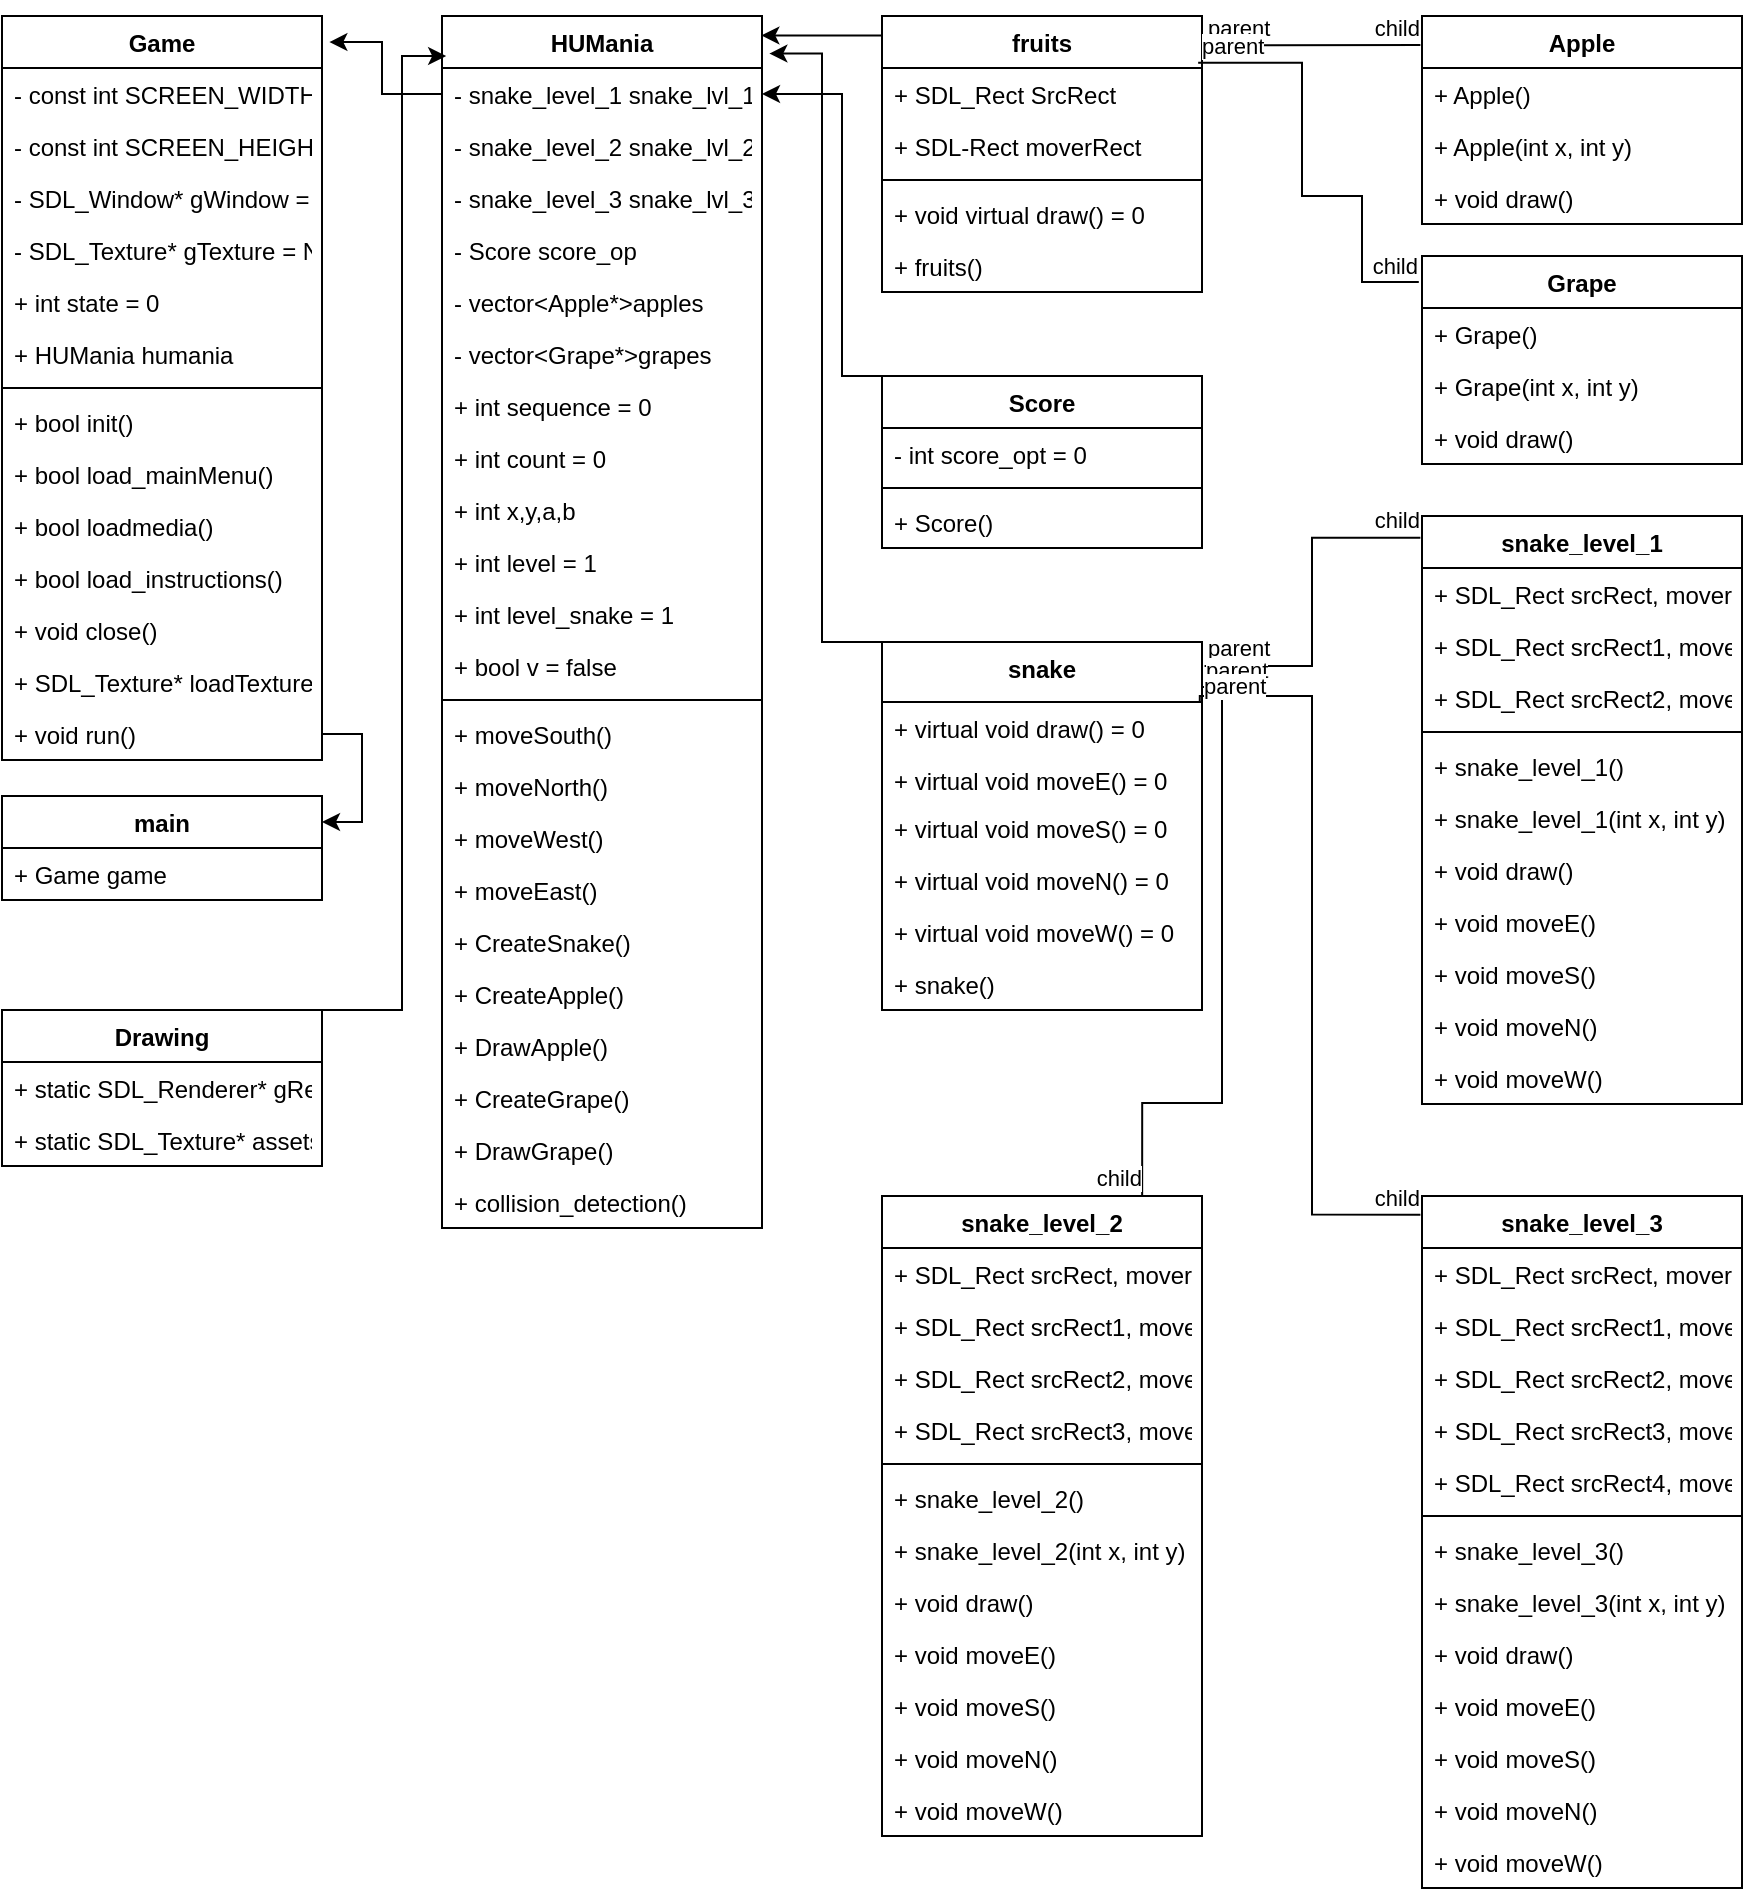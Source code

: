 <mxfile version="20.6.0" type="device"><diagram id="fupMz0wrF1ExXoC6v1nW" name="Page-1"><mxGraphModel dx="1038" dy="585" grid="1" gridSize="10" guides="1" tooltips="1" connect="1" arrows="1" fold="1" page="1" pageScale="1" pageWidth="1100" pageHeight="850" math="0" shadow="0"><root><mxCell id="0"/><mxCell id="1" parent="0"/><mxCell id="Vdu-iSHPeHokbegNvcUc-1" value="HUMania" style="swimlane;fontStyle=1;align=center;verticalAlign=top;childLayout=stackLayout;horizontal=1;startSize=26;horizontalStack=0;resizeParent=1;resizeParentMax=0;resizeLast=0;collapsible=1;marginBottom=0;" parent="1" vertex="1"><mxGeometry x="240" y="20" width="160" height="606" as="geometry"/></mxCell><mxCell id="Vdu-iSHPeHokbegNvcUc-2" value="- snake_level_1 snake_lvl_1;" style="text;strokeColor=none;fillColor=none;align=left;verticalAlign=top;spacingLeft=4;spacingRight=4;overflow=hidden;rotatable=0;points=[[0,0.5],[1,0.5]];portConstraint=eastwest;" parent="Vdu-iSHPeHokbegNvcUc-1" vertex="1"><mxGeometry y="26" width="160" height="26" as="geometry"/></mxCell><mxCell id="Vdu-iSHPeHokbegNvcUc-54" value="- snake_level_2 snake_lvl_2;" style="text;strokeColor=none;fillColor=none;align=left;verticalAlign=top;spacingLeft=4;spacingRight=4;overflow=hidden;rotatable=0;points=[[0,0.5],[1,0.5]];portConstraint=eastwest;" parent="Vdu-iSHPeHokbegNvcUc-1" vertex="1"><mxGeometry y="52" width="160" height="26" as="geometry"/></mxCell><mxCell id="Vdu-iSHPeHokbegNvcUc-55" value="- snake_level_3 snake_lvl_3;" style="text;strokeColor=none;fillColor=none;align=left;verticalAlign=top;spacingLeft=4;spacingRight=4;overflow=hidden;rotatable=0;points=[[0,0.5],[1,0.5]];portConstraint=eastwest;" parent="Vdu-iSHPeHokbegNvcUc-1" vertex="1"><mxGeometry y="78" width="160" height="26" as="geometry"/></mxCell><mxCell id="_r2WGMohNZPGTDyLh17k-5" value="- Score score_op" style="text;strokeColor=none;fillColor=none;align=left;verticalAlign=top;spacingLeft=4;spacingRight=4;overflow=hidden;rotatable=0;points=[[0,0.5],[1,0.5]];portConstraint=eastwest;" vertex="1" parent="Vdu-iSHPeHokbegNvcUc-1"><mxGeometry y="104" width="160" height="26" as="geometry"/></mxCell><mxCell id="Vdu-iSHPeHokbegNvcUc-56" value="- vector&lt;Apple*&gt;apples" style="text;strokeColor=none;fillColor=none;align=left;verticalAlign=top;spacingLeft=4;spacingRight=4;overflow=hidden;rotatable=0;points=[[0,0.5],[1,0.5]];portConstraint=eastwest;" parent="Vdu-iSHPeHokbegNvcUc-1" vertex="1"><mxGeometry y="130" width="160" height="26" as="geometry"/></mxCell><mxCell id="Vdu-iSHPeHokbegNvcUc-57" value="- vector&lt;Grape*&gt;grapes" style="text;strokeColor=none;fillColor=none;align=left;verticalAlign=top;spacingLeft=4;spacingRight=4;overflow=hidden;rotatable=0;points=[[0,0.5],[1,0.5]];portConstraint=eastwest;" parent="Vdu-iSHPeHokbegNvcUc-1" vertex="1"><mxGeometry y="156" width="160" height="26" as="geometry"/></mxCell><mxCell id="Vdu-iSHPeHokbegNvcUc-58" value="+ int sequence = 0" style="text;strokeColor=none;fillColor=none;align=left;verticalAlign=top;spacingLeft=4;spacingRight=4;overflow=hidden;rotatable=0;points=[[0,0.5],[1,0.5]];portConstraint=eastwest;" parent="Vdu-iSHPeHokbegNvcUc-1" vertex="1"><mxGeometry y="182" width="160" height="26" as="geometry"/></mxCell><mxCell id="Vdu-iSHPeHokbegNvcUc-59" value="+ int count = 0" style="text;strokeColor=none;fillColor=none;align=left;verticalAlign=top;spacingLeft=4;spacingRight=4;overflow=hidden;rotatable=0;points=[[0,0.5],[1,0.5]];portConstraint=eastwest;" parent="Vdu-iSHPeHokbegNvcUc-1" vertex="1"><mxGeometry y="208" width="160" height="26" as="geometry"/></mxCell><mxCell id="Vdu-iSHPeHokbegNvcUc-60" value="+ int x,y,a,b" style="text;strokeColor=none;fillColor=none;align=left;verticalAlign=top;spacingLeft=4;spacingRight=4;overflow=hidden;rotatable=0;points=[[0,0.5],[1,0.5]];portConstraint=eastwest;" parent="Vdu-iSHPeHokbegNvcUc-1" vertex="1"><mxGeometry y="234" width="160" height="26" as="geometry"/></mxCell><mxCell id="Vdu-iSHPeHokbegNvcUc-61" value="+ int level = 1" style="text;strokeColor=none;fillColor=none;align=left;verticalAlign=top;spacingLeft=4;spacingRight=4;overflow=hidden;rotatable=0;points=[[0,0.5],[1,0.5]];portConstraint=eastwest;" parent="Vdu-iSHPeHokbegNvcUc-1" vertex="1"><mxGeometry y="260" width="160" height="26" as="geometry"/></mxCell><mxCell id="Vdu-iSHPeHokbegNvcUc-62" value="+ int level_snake = 1" style="text;strokeColor=none;fillColor=none;align=left;verticalAlign=top;spacingLeft=4;spacingRight=4;overflow=hidden;rotatable=0;points=[[0,0.5],[1,0.5]];portConstraint=eastwest;" parent="Vdu-iSHPeHokbegNvcUc-1" vertex="1"><mxGeometry y="286" width="160" height="26" as="geometry"/></mxCell><mxCell id="Vdu-iSHPeHokbegNvcUc-63" value="+ bool v = false" style="text;strokeColor=none;fillColor=none;align=left;verticalAlign=top;spacingLeft=4;spacingRight=4;overflow=hidden;rotatable=0;points=[[0,0.5],[1,0.5]];portConstraint=eastwest;" parent="Vdu-iSHPeHokbegNvcUc-1" vertex="1"><mxGeometry y="312" width="160" height="26" as="geometry"/></mxCell><mxCell id="Vdu-iSHPeHokbegNvcUc-3" value="" style="line;strokeWidth=1;fillColor=none;align=left;verticalAlign=middle;spacingTop=-1;spacingLeft=3;spacingRight=3;rotatable=0;labelPosition=right;points=[];portConstraint=eastwest;strokeColor=inherit;" parent="Vdu-iSHPeHokbegNvcUc-1" vertex="1"><mxGeometry y="338" width="160" height="8" as="geometry"/></mxCell><mxCell id="Vdu-iSHPeHokbegNvcUc-4" value="+ moveSouth()" style="text;strokeColor=none;fillColor=none;align=left;verticalAlign=top;spacingLeft=4;spacingRight=4;overflow=hidden;rotatable=0;points=[[0,0.5],[1,0.5]];portConstraint=eastwest;" parent="Vdu-iSHPeHokbegNvcUc-1" vertex="1"><mxGeometry y="346" width="160" height="26" as="geometry"/></mxCell><mxCell id="Vdu-iSHPeHokbegNvcUc-64" value="+ moveNorth()" style="text;strokeColor=none;fillColor=none;align=left;verticalAlign=top;spacingLeft=4;spacingRight=4;overflow=hidden;rotatable=0;points=[[0,0.5],[1,0.5]];portConstraint=eastwest;" parent="Vdu-iSHPeHokbegNvcUc-1" vertex="1"><mxGeometry y="372" width="160" height="26" as="geometry"/></mxCell><mxCell id="Vdu-iSHPeHokbegNvcUc-65" value="+ moveWest()" style="text;strokeColor=none;fillColor=none;align=left;verticalAlign=top;spacingLeft=4;spacingRight=4;overflow=hidden;rotatable=0;points=[[0,0.5],[1,0.5]];portConstraint=eastwest;" parent="Vdu-iSHPeHokbegNvcUc-1" vertex="1"><mxGeometry y="398" width="160" height="26" as="geometry"/></mxCell><mxCell id="Vdu-iSHPeHokbegNvcUc-66" value="+ moveEast()" style="text;strokeColor=none;fillColor=none;align=left;verticalAlign=top;spacingLeft=4;spacingRight=4;overflow=hidden;rotatable=0;points=[[0,0.5],[1,0.5]];portConstraint=eastwest;" parent="Vdu-iSHPeHokbegNvcUc-1" vertex="1"><mxGeometry y="424" width="160" height="26" as="geometry"/></mxCell><mxCell id="Vdu-iSHPeHokbegNvcUc-67" value="+ CreateSnake()" style="text;strokeColor=none;fillColor=none;align=left;verticalAlign=top;spacingLeft=4;spacingRight=4;overflow=hidden;rotatable=0;points=[[0,0.5],[1,0.5]];portConstraint=eastwest;" parent="Vdu-iSHPeHokbegNvcUc-1" vertex="1"><mxGeometry y="450" width="160" height="26" as="geometry"/></mxCell><mxCell id="Vdu-iSHPeHokbegNvcUc-68" value="+ CreateApple()" style="text;strokeColor=none;fillColor=none;align=left;verticalAlign=top;spacingLeft=4;spacingRight=4;overflow=hidden;rotatable=0;points=[[0,0.5],[1,0.5]];portConstraint=eastwest;" parent="Vdu-iSHPeHokbegNvcUc-1" vertex="1"><mxGeometry y="476" width="160" height="26" as="geometry"/></mxCell><mxCell id="Vdu-iSHPeHokbegNvcUc-69" value="+ DrawApple()" style="text;strokeColor=none;fillColor=none;align=left;verticalAlign=top;spacingLeft=4;spacingRight=4;overflow=hidden;rotatable=0;points=[[0,0.5],[1,0.5]];portConstraint=eastwest;" parent="Vdu-iSHPeHokbegNvcUc-1" vertex="1"><mxGeometry y="502" width="160" height="26" as="geometry"/></mxCell><mxCell id="Vdu-iSHPeHokbegNvcUc-70" value="+ CreateGrape()" style="text;strokeColor=none;fillColor=none;align=left;verticalAlign=top;spacingLeft=4;spacingRight=4;overflow=hidden;rotatable=0;points=[[0,0.5],[1,0.5]];portConstraint=eastwest;" parent="Vdu-iSHPeHokbegNvcUc-1" vertex="1"><mxGeometry y="528" width="160" height="26" as="geometry"/></mxCell><mxCell id="Vdu-iSHPeHokbegNvcUc-71" value="+ DrawGrape()" style="text;strokeColor=none;fillColor=none;align=left;verticalAlign=top;spacingLeft=4;spacingRight=4;overflow=hidden;rotatable=0;points=[[0,0.5],[1,0.5]];portConstraint=eastwest;" parent="Vdu-iSHPeHokbegNvcUc-1" vertex="1"><mxGeometry y="554" width="160" height="26" as="geometry"/></mxCell><mxCell id="Vdu-iSHPeHokbegNvcUc-72" value="+ collision_detection()" style="text;strokeColor=none;fillColor=none;align=left;verticalAlign=top;spacingLeft=4;spacingRight=4;overflow=hidden;rotatable=0;points=[[0,0.5],[1,0.5]];portConstraint=eastwest;" parent="Vdu-iSHPeHokbegNvcUc-1" vertex="1"><mxGeometry y="580" width="160" height="26" as="geometry"/></mxCell><mxCell id="Vdu-iSHPeHokbegNvcUc-5" value="main" style="swimlane;fontStyle=1;align=center;verticalAlign=top;childLayout=stackLayout;horizontal=1;startSize=26;horizontalStack=0;resizeParent=1;resizeParentMax=0;resizeLast=0;collapsible=1;marginBottom=0;" parent="1" vertex="1"><mxGeometry x="20" y="410" width="160" height="52" as="geometry"/></mxCell><mxCell id="Vdu-iSHPeHokbegNvcUc-6" value="+ Game game" style="text;strokeColor=none;fillColor=none;align=left;verticalAlign=top;spacingLeft=4;spacingRight=4;overflow=hidden;rotatable=0;points=[[0,0.5],[1,0.5]];portConstraint=eastwest;" parent="Vdu-iSHPeHokbegNvcUc-5" vertex="1"><mxGeometry y="26" width="160" height="26" as="geometry"/></mxCell><mxCell id="Vdu-iSHPeHokbegNvcUc-9" value="Game" style="swimlane;fontStyle=1;align=center;verticalAlign=top;childLayout=stackLayout;horizontal=1;startSize=26;horizontalStack=0;resizeParent=1;resizeParentMax=0;resizeLast=0;collapsible=1;marginBottom=0;" parent="1" vertex="1"><mxGeometry x="20" y="20" width="160" height="372" as="geometry"/></mxCell><mxCell id="Vdu-iSHPeHokbegNvcUc-10" value="- const int SCREEN_WIDTH = 1000" style="text;strokeColor=none;fillColor=none;align=left;verticalAlign=top;spacingLeft=4;spacingRight=4;overflow=hidden;rotatable=0;points=[[0,0.5],[1,0.5]];portConstraint=eastwest;" parent="Vdu-iSHPeHokbegNvcUc-9" vertex="1"><mxGeometry y="26" width="160" height="26" as="geometry"/></mxCell><mxCell id="Vdu-iSHPeHokbegNvcUc-42" value="- const int SCREEN_HEIGHT = 600" style="text;strokeColor=none;fillColor=none;align=left;verticalAlign=top;spacingLeft=4;spacingRight=4;overflow=hidden;rotatable=0;points=[[0,0.5],[1,0.5]];portConstraint=eastwest;" parent="Vdu-iSHPeHokbegNvcUc-9" vertex="1"><mxGeometry y="52" width="160" height="26" as="geometry"/></mxCell><mxCell id="Vdu-iSHPeHokbegNvcUc-44" value="- SDL_Window* gWindow = NULL;" style="text;strokeColor=none;fillColor=none;align=left;verticalAlign=top;spacingLeft=4;spacingRight=4;overflow=hidden;rotatable=0;points=[[0,0.5],[1,0.5]];portConstraint=eastwest;" parent="Vdu-iSHPeHokbegNvcUc-9" vertex="1"><mxGeometry y="78" width="160" height="26" as="geometry"/></mxCell><mxCell id="Vdu-iSHPeHokbegNvcUc-45" value="- SDL_Texture* gTexture = NULL;" style="text;strokeColor=none;fillColor=none;align=left;verticalAlign=top;spacingLeft=4;spacingRight=4;overflow=hidden;rotatable=0;points=[[0,0.5],[1,0.5]];portConstraint=eastwest;" parent="Vdu-iSHPeHokbegNvcUc-9" vertex="1"><mxGeometry y="104" width="160" height="26" as="geometry"/></mxCell><mxCell id="Vdu-iSHPeHokbegNvcUc-46" value="+ int state = 0" style="text;strokeColor=none;fillColor=none;align=left;verticalAlign=top;spacingLeft=4;spacingRight=4;overflow=hidden;rotatable=0;points=[[0,0.5],[1,0.5]];portConstraint=eastwest;" parent="Vdu-iSHPeHokbegNvcUc-9" vertex="1"><mxGeometry y="130" width="160" height="26" as="geometry"/></mxCell><mxCell id="Vdu-iSHPeHokbegNvcUc-73" value="+ HUMania humania" style="text;strokeColor=none;fillColor=none;align=left;verticalAlign=top;spacingLeft=4;spacingRight=4;overflow=hidden;rotatable=0;points=[[0,0.5],[1,0.5]];portConstraint=eastwest;" parent="Vdu-iSHPeHokbegNvcUc-9" vertex="1"><mxGeometry y="156" width="160" height="26" as="geometry"/></mxCell><mxCell id="Vdu-iSHPeHokbegNvcUc-11" value="" style="line;strokeWidth=1;fillColor=none;align=left;verticalAlign=middle;spacingTop=-1;spacingLeft=3;spacingRight=3;rotatable=0;labelPosition=right;points=[];portConstraint=eastwest;strokeColor=inherit;" parent="Vdu-iSHPeHokbegNvcUc-9" vertex="1"><mxGeometry y="182" width="160" height="8" as="geometry"/></mxCell><mxCell id="Vdu-iSHPeHokbegNvcUc-12" value="+ bool init()" style="text;strokeColor=none;fillColor=none;align=left;verticalAlign=top;spacingLeft=4;spacingRight=4;overflow=hidden;rotatable=0;points=[[0,0.5],[1,0.5]];portConstraint=eastwest;" parent="Vdu-iSHPeHokbegNvcUc-9" vertex="1"><mxGeometry y="190" width="160" height="26" as="geometry"/></mxCell><mxCell id="Vdu-iSHPeHokbegNvcUc-48" value="+ bool load_mainMenu()" style="text;strokeColor=none;fillColor=none;align=left;verticalAlign=top;spacingLeft=4;spacingRight=4;overflow=hidden;rotatable=0;points=[[0,0.5],[1,0.5]];portConstraint=eastwest;" parent="Vdu-iSHPeHokbegNvcUc-9" vertex="1"><mxGeometry y="216" width="160" height="26" as="geometry"/></mxCell><mxCell id="Vdu-iSHPeHokbegNvcUc-49" value="+ bool loadmedia()" style="text;strokeColor=none;fillColor=none;align=left;verticalAlign=top;spacingLeft=4;spacingRight=4;overflow=hidden;rotatable=0;points=[[0,0.5],[1,0.5]];portConstraint=eastwest;" parent="Vdu-iSHPeHokbegNvcUc-9" vertex="1"><mxGeometry y="242" width="160" height="26" as="geometry"/></mxCell><mxCell id="Vdu-iSHPeHokbegNvcUc-50" value="+ bool load_instructions()" style="text;strokeColor=none;fillColor=none;align=left;verticalAlign=top;spacingLeft=4;spacingRight=4;overflow=hidden;rotatable=0;points=[[0,0.5],[1,0.5]];portConstraint=eastwest;" parent="Vdu-iSHPeHokbegNvcUc-9" vertex="1"><mxGeometry y="268" width="160" height="26" as="geometry"/></mxCell><mxCell id="Vdu-iSHPeHokbegNvcUc-51" value="+ void close()" style="text;strokeColor=none;fillColor=none;align=left;verticalAlign=top;spacingLeft=4;spacingRight=4;overflow=hidden;rotatable=0;points=[[0,0.5],[1,0.5]];portConstraint=eastwest;" parent="Vdu-iSHPeHokbegNvcUc-9" vertex="1"><mxGeometry y="294" width="160" height="26" as="geometry"/></mxCell><mxCell id="Vdu-iSHPeHokbegNvcUc-52" value="+ SDL_Texture* loadTexture(std::string path);" style="text;strokeColor=none;fillColor=none;align=left;verticalAlign=top;spacingLeft=4;spacingRight=4;overflow=hidden;rotatable=0;points=[[0,0.5],[1,0.5]];portConstraint=eastwest;" parent="Vdu-iSHPeHokbegNvcUc-9" vertex="1"><mxGeometry y="320" width="160" height="26" as="geometry"/></mxCell><mxCell id="Vdu-iSHPeHokbegNvcUc-53" value="+ void run()" style="text;strokeColor=none;fillColor=none;align=left;verticalAlign=top;spacingLeft=4;spacingRight=4;overflow=hidden;rotatable=0;points=[[0,0.5],[1,0.5]];portConstraint=eastwest;" parent="Vdu-iSHPeHokbegNvcUc-9" vertex="1"><mxGeometry y="346" width="160" height="26" as="geometry"/></mxCell><mxCell id="_r2WGMohNZPGTDyLh17k-11" style="edgeStyle=orthogonalEdgeStyle;rounded=0;orthogonalLoop=1;jettySize=auto;html=1;exitX=0;exitY=0;exitDx=0;exitDy=0;entryX=0.998;entryY=0.016;entryDx=0;entryDy=0;entryPerimeter=0;" edge="1" parent="1" source="Vdu-iSHPeHokbegNvcUc-13" target="Vdu-iSHPeHokbegNvcUc-1"><mxGeometry relative="1" as="geometry"><Array as="points"><mxPoint x="460" y="30"/></Array></mxGeometry></mxCell><mxCell id="Vdu-iSHPeHokbegNvcUc-13" value="fruits" style="swimlane;fontStyle=1;align=center;verticalAlign=top;childLayout=stackLayout;horizontal=1;startSize=26;horizontalStack=0;resizeParent=1;resizeParentMax=0;resizeLast=0;collapsible=1;marginBottom=0;" parent="1" vertex="1"><mxGeometry x="460" y="20" width="160" height="138" as="geometry"/></mxCell><mxCell id="Vdu-iSHPeHokbegNvcUc-14" value="+ SDL_Rect SrcRect" style="text;strokeColor=none;fillColor=none;align=left;verticalAlign=top;spacingLeft=4;spacingRight=4;overflow=hidden;rotatable=0;points=[[0,0.5],[1,0.5]];portConstraint=eastwest;" parent="Vdu-iSHPeHokbegNvcUc-13" vertex="1"><mxGeometry y="26" width="160" height="26" as="geometry"/></mxCell><mxCell id="Vdu-iSHPeHokbegNvcUc-74" value="+ SDL-Rect moverRect" style="text;strokeColor=none;fillColor=none;align=left;verticalAlign=top;spacingLeft=4;spacingRight=4;overflow=hidden;rotatable=0;points=[[0,0.5],[1,0.5]];portConstraint=eastwest;" parent="Vdu-iSHPeHokbegNvcUc-13" vertex="1"><mxGeometry y="52" width="160" height="26" as="geometry"/></mxCell><mxCell id="Vdu-iSHPeHokbegNvcUc-15" value="" style="line;strokeWidth=1;fillColor=none;align=left;verticalAlign=middle;spacingTop=-1;spacingLeft=3;spacingRight=3;rotatable=0;labelPosition=right;points=[];portConstraint=eastwest;strokeColor=inherit;" parent="Vdu-iSHPeHokbegNvcUc-13" vertex="1"><mxGeometry y="78" width="160" height="8" as="geometry"/></mxCell><mxCell id="Vdu-iSHPeHokbegNvcUc-16" value="+ void virtual draw() = 0" style="text;strokeColor=none;fillColor=none;align=left;verticalAlign=top;spacingLeft=4;spacingRight=4;overflow=hidden;rotatable=0;points=[[0,0.5],[1,0.5]];portConstraint=eastwest;" parent="Vdu-iSHPeHokbegNvcUc-13" vertex="1"><mxGeometry y="86" width="160" height="26" as="geometry"/></mxCell><mxCell id="Vdu-iSHPeHokbegNvcUc-76" value="+ fruits()" style="text;strokeColor=none;fillColor=none;align=left;verticalAlign=top;spacingLeft=4;spacingRight=4;overflow=hidden;rotatable=0;points=[[0,0.5],[1,0.5]];portConstraint=eastwest;" parent="Vdu-iSHPeHokbegNvcUc-13" vertex="1"><mxGeometry y="112" width="160" height="26" as="geometry"/></mxCell><mxCell id="_r2WGMohNZPGTDyLh17k-10" style="edgeStyle=orthogonalEdgeStyle;rounded=0;orthogonalLoop=1;jettySize=auto;html=1;exitX=0;exitY=0;exitDx=0;exitDy=0;entryX=1.023;entryY=0.031;entryDx=0;entryDy=0;entryPerimeter=0;" edge="1" parent="1" source="Vdu-iSHPeHokbegNvcUc-17" target="Vdu-iSHPeHokbegNvcUc-1"><mxGeometry relative="1" as="geometry"><Array as="points"><mxPoint x="430" y="333"/><mxPoint x="430" y="39"/></Array></mxGeometry></mxCell><mxCell id="Vdu-iSHPeHokbegNvcUc-17" value="snake" style="swimlane;fontStyle=1;align=center;verticalAlign=top;childLayout=stackLayout;horizontal=1;startSize=30;horizontalStack=0;resizeParent=1;resizeParentMax=0;resizeLast=0;collapsible=1;marginBottom=0;" parent="1" vertex="1"><mxGeometry x="460" y="333" width="160" height="184" as="geometry"/></mxCell><mxCell id="Vdu-iSHPeHokbegNvcUc-20" value="+ virtual void draw() = 0" style="text;strokeColor=none;fillColor=none;align=left;verticalAlign=top;spacingLeft=4;spacingRight=4;overflow=hidden;rotatable=0;points=[[0,0.5],[1,0.5]];portConstraint=eastwest;" parent="Vdu-iSHPeHokbegNvcUc-17" vertex="1"><mxGeometry y="30" width="160" height="26" as="geometry"/></mxCell><mxCell id="Vdu-iSHPeHokbegNvcUc-81" value="+ virtual void moveE() = 0" style="text;strokeColor=none;fillColor=none;align=left;verticalAlign=top;spacingLeft=4;spacingRight=4;overflow=hidden;rotatable=0;points=[[0,0.5],[1,0.5]];portConstraint=eastwest;" parent="Vdu-iSHPeHokbegNvcUc-17" vertex="1"><mxGeometry y="56" width="160" height="24" as="geometry"/></mxCell><mxCell id="Vdu-iSHPeHokbegNvcUc-82" value="+ virtual void moveS() = 0" style="text;strokeColor=none;fillColor=none;align=left;verticalAlign=top;spacingLeft=4;spacingRight=4;overflow=hidden;rotatable=0;points=[[0,0.5],[1,0.5]];portConstraint=eastwest;" parent="Vdu-iSHPeHokbegNvcUc-17" vertex="1"><mxGeometry y="80" width="160" height="26" as="geometry"/></mxCell><mxCell id="Vdu-iSHPeHokbegNvcUc-84" value="+ virtual void moveN() = 0" style="text;strokeColor=none;fillColor=none;align=left;verticalAlign=top;spacingLeft=4;spacingRight=4;overflow=hidden;rotatable=0;points=[[0,0.5],[1,0.5]];portConstraint=eastwest;" parent="Vdu-iSHPeHokbegNvcUc-17" vertex="1"><mxGeometry y="106" width="160" height="26" as="geometry"/></mxCell><mxCell id="Vdu-iSHPeHokbegNvcUc-85" value="+ virtual void moveW() = 0" style="text;strokeColor=none;fillColor=none;align=left;verticalAlign=top;spacingLeft=4;spacingRight=4;overflow=hidden;rotatable=0;points=[[0,0.5],[1,0.5]];portConstraint=eastwest;" parent="Vdu-iSHPeHokbegNvcUc-17" vertex="1"><mxGeometry y="132" width="160" height="26" as="geometry"/></mxCell><mxCell id="Vdu-iSHPeHokbegNvcUc-83" value="+ snake()" style="text;strokeColor=none;fillColor=none;align=left;verticalAlign=top;spacingLeft=4;spacingRight=4;overflow=hidden;rotatable=0;points=[[0,0.5],[1,0.5]];portConstraint=eastwest;" parent="Vdu-iSHPeHokbegNvcUc-17" vertex="1"><mxGeometry y="158" width="160" height="26" as="geometry"/></mxCell><mxCell id="Vdu-iSHPeHokbegNvcUc-21" value="snake_level_1" style="swimlane;fontStyle=1;align=center;verticalAlign=top;childLayout=stackLayout;horizontal=1;startSize=26;horizontalStack=0;resizeParent=1;resizeParentMax=0;resizeLast=0;collapsible=1;marginBottom=0;" parent="1" vertex="1"><mxGeometry x="730" y="270" width="160" height="294" as="geometry"/></mxCell><mxCell id="Vdu-iSHPeHokbegNvcUc-22" value="+ SDL_Rect srcRect, moverRect;" style="text;strokeColor=none;fillColor=none;align=left;verticalAlign=top;spacingLeft=4;spacingRight=4;overflow=hidden;rotatable=0;points=[[0,0.5],[1,0.5]];portConstraint=eastwest;" parent="Vdu-iSHPeHokbegNvcUc-21" vertex="1"><mxGeometry y="26" width="160" height="26" as="geometry"/></mxCell><mxCell id="Vdu-iSHPeHokbegNvcUc-86" value="+ SDL_Rect srcRect1, moverRect1;" style="text;strokeColor=none;fillColor=none;align=left;verticalAlign=top;spacingLeft=4;spacingRight=4;overflow=hidden;rotatable=0;points=[[0,0.5],[1,0.5]];portConstraint=eastwest;" parent="Vdu-iSHPeHokbegNvcUc-21" vertex="1"><mxGeometry y="52" width="160" height="26" as="geometry"/></mxCell><mxCell id="Vdu-iSHPeHokbegNvcUc-87" value="+ SDL_Rect srcRect2, moverRect2;" style="text;strokeColor=none;fillColor=none;align=left;verticalAlign=top;spacingLeft=4;spacingRight=4;overflow=hidden;rotatable=0;points=[[0,0.5],[1,0.5]];portConstraint=eastwest;" parent="Vdu-iSHPeHokbegNvcUc-21" vertex="1"><mxGeometry y="78" width="160" height="26" as="geometry"/></mxCell><mxCell id="Vdu-iSHPeHokbegNvcUc-23" value="" style="line;strokeWidth=1;fillColor=none;align=left;verticalAlign=middle;spacingTop=-1;spacingLeft=3;spacingRight=3;rotatable=0;labelPosition=right;points=[];portConstraint=eastwest;strokeColor=inherit;" parent="Vdu-iSHPeHokbegNvcUc-21" vertex="1"><mxGeometry y="104" width="160" height="8" as="geometry"/></mxCell><mxCell id="Vdu-iSHPeHokbegNvcUc-24" value="+ snake_level_1()" style="text;strokeColor=none;fillColor=none;align=left;verticalAlign=top;spacingLeft=4;spacingRight=4;overflow=hidden;rotatable=0;points=[[0,0.5],[1,0.5]];portConstraint=eastwest;" parent="Vdu-iSHPeHokbegNvcUc-21" vertex="1"><mxGeometry y="112" width="160" height="26" as="geometry"/></mxCell><mxCell id="Vdu-iSHPeHokbegNvcUc-88" value="+ snake_level_1(int x, int y)" style="text;strokeColor=none;fillColor=none;align=left;verticalAlign=top;spacingLeft=4;spacingRight=4;overflow=hidden;rotatable=0;points=[[0,0.5],[1,0.5]];portConstraint=eastwest;" parent="Vdu-iSHPeHokbegNvcUc-21" vertex="1"><mxGeometry y="138" width="160" height="26" as="geometry"/></mxCell><mxCell id="Vdu-iSHPeHokbegNvcUc-89" value="+ void draw()" style="text;strokeColor=none;fillColor=none;align=left;verticalAlign=top;spacingLeft=4;spacingRight=4;overflow=hidden;rotatable=0;points=[[0,0.5],[1,0.5]];portConstraint=eastwest;" parent="Vdu-iSHPeHokbegNvcUc-21" vertex="1"><mxGeometry y="164" width="160" height="26" as="geometry"/></mxCell><mxCell id="Vdu-iSHPeHokbegNvcUc-90" value="+ void moveE()" style="text;strokeColor=none;fillColor=none;align=left;verticalAlign=top;spacingLeft=4;spacingRight=4;overflow=hidden;rotatable=0;points=[[0,0.5],[1,0.5]];portConstraint=eastwest;" parent="Vdu-iSHPeHokbegNvcUc-21" vertex="1"><mxGeometry y="190" width="160" height="26" as="geometry"/></mxCell><mxCell id="Vdu-iSHPeHokbegNvcUc-91" value="+ void moveS()" style="text;strokeColor=none;fillColor=none;align=left;verticalAlign=top;spacingLeft=4;spacingRight=4;overflow=hidden;rotatable=0;points=[[0,0.5],[1,0.5]];portConstraint=eastwest;" parent="Vdu-iSHPeHokbegNvcUc-21" vertex="1"><mxGeometry y="216" width="160" height="26" as="geometry"/></mxCell><mxCell id="Vdu-iSHPeHokbegNvcUc-92" value="+ void moveN()" style="text;strokeColor=none;fillColor=none;align=left;verticalAlign=top;spacingLeft=4;spacingRight=4;overflow=hidden;rotatable=0;points=[[0,0.5],[1,0.5]];portConstraint=eastwest;" parent="Vdu-iSHPeHokbegNvcUc-21" vertex="1"><mxGeometry y="242" width="160" height="26" as="geometry"/></mxCell><mxCell id="Vdu-iSHPeHokbegNvcUc-93" value="+ void moveW()" style="text;strokeColor=none;fillColor=none;align=left;verticalAlign=top;spacingLeft=4;spacingRight=4;overflow=hidden;rotatable=0;points=[[0,0.5],[1,0.5]];portConstraint=eastwest;" parent="Vdu-iSHPeHokbegNvcUc-21" vertex="1"><mxGeometry y="268" width="160" height="26" as="geometry"/></mxCell><mxCell id="Vdu-iSHPeHokbegNvcUc-37" value="Grape" style="swimlane;fontStyle=1;align=center;verticalAlign=top;childLayout=stackLayout;horizontal=1;startSize=26;horizontalStack=0;resizeParent=1;resizeParentMax=0;resizeLast=0;collapsible=1;marginBottom=0;" parent="1" vertex="1"><mxGeometry x="730" y="140" width="160" height="104" as="geometry"/></mxCell><mxCell id="Vdu-iSHPeHokbegNvcUc-40" value="+ Grape()" style="text;strokeColor=none;fillColor=none;align=left;verticalAlign=top;spacingLeft=4;spacingRight=4;overflow=hidden;rotatable=0;points=[[0,0.5],[1,0.5]];portConstraint=eastwest;" parent="Vdu-iSHPeHokbegNvcUc-37" vertex="1"><mxGeometry y="26" width="160" height="26" as="geometry"/></mxCell><mxCell id="Vdu-iSHPeHokbegNvcUc-79" value="+ Grape(int x, int y)" style="text;strokeColor=none;fillColor=none;align=left;verticalAlign=top;spacingLeft=4;spacingRight=4;overflow=hidden;rotatable=0;points=[[0,0.5],[1,0.5]];portConstraint=eastwest;" parent="Vdu-iSHPeHokbegNvcUc-37" vertex="1"><mxGeometry y="52" width="160" height="26" as="geometry"/></mxCell><mxCell id="Vdu-iSHPeHokbegNvcUc-80" value="+ void draw()" style="text;strokeColor=none;fillColor=none;align=left;verticalAlign=top;spacingLeft=4;spacingRight=4;overflow=hidden;rotatable=0;points=[[0,0.5],[1,0.5]];portConstraint=eastwest;" parent="Vdu-iSHPeHokbegNvcUc-37" vertex="1"><mxGeometry y="78" width="160" height="26" as="geometry"/></mxCell><mxCell id="Vdu-iSHPeHokbegNvcUc-33" value="Apple" style="swimlane;fontStyle=1;align=center;verticalAlign=top;childLayout=stackLayout;horizontal=1;startSize=26;horizontalStack=0;resizeParent=1;resizeParentMax=0;resizeLast=0;collapsible=1;marginBottom=0;" parent="1" vertex="1"><mxGeometry x="730" y="20" width="160" height="104" as="geometry"/></mxCell><mxCell id="Vdu-iSHPeHokbegNvcUc-36" value="+ Apple()" style="text;strokeColor=none;fillColor=none;align=left;verticalAlign=top;spacingLeft=4;spacingRight=4;overflow=hidden;rotatable=0;points=[[0,0.5],[1,0.5]];portConstraint=eastwest;" parent="Vdu-iSHPeHokbegNvcUc-33" vertex="1"><mxGeometry y="26" width="160" height="26" as="geometry"/></mxCell><mxCell id="Vdu-iSHPeHokbegNvcUc-77" value="+ Apple(int x, int y)" style="text;strokeColor=none;fillColor=none;align=left;verticalAlign=top;spacingLeft=4;spacingRight=4;overflow=hidden;rotatable=0;points=[[0,0.5],[1,0.5]];portConstraint=eastwest;" parent="Vdu-iSHPeHokbegNvcUc-33" vertex="1"><mxGeometry y="52" width="160" height="26" as="geometry"/></mxCell><mxCell id="Vdu-iSHPeHokbegNvcUc-78" value="+ void draw()" style="text;strokeColor=none;fillColor=none;align=left;verticalAlign=top;spacingLeft=4;spacingRight=4;overflow=hidden;rotatable=0;points=[[0,0.5],[1,0.5]];portConstraint=eastwest;" parent="Vdu-iSHPeHokbegNvcUc-33" vertex="1"><mxGeometry y="78" width="160" height="26" as="geometry"/></mxCell><mxCell id="Vdu-iSHPeHokbegNvcUc-94" value="snake_level_2" style="swimlane;fontStyle=1;align=center;verticalAlign=top;childLayout=stackLayout;horizontal=1;startSize=26;horizontalStack=0;resizeParent=1;resizeParentMax=0;resizeLast=0;collapsible=1;marginBottom=0;" parent="1" vertex="1"><mxGeometry x="460" y="610" width="160" height="320" as="geometry"/></mxCell><mxCell id="Vdu-iSHPeHokbegNvcUc-95" value="+ SDL_Rect srcRect, moverRect;" style="text;strokeColor=none;fillColor=none;align=left;verticalAlign=top;spacingLeft=4;spacingRight=4;overflow=hidden;rotatable=0;points=[[0,0.5],[1,0.5]];portConstraint=eastwest;" parent="Vdu-iSHPeHokbegNvcUc-94" vertex="1"><mxGeometry y="26" width="160" height="26" as="geometry"/></mxCell><mxCell id="Vdu-iSHPeHokbegNvcUc-96" value="+ SDL_Rect srcRect1, moverRect1;" style="text;strokeColor=none;fillColor=none;align=left;verticalAlign=top;spacingLeft=4;spacingRight=4;overflow=hidden;rotatable=0;points=[[0,0.5],[1,0.5]];portConstraint=eastwest;" parent="Vdu-iSHPeHokbegNvcUc-94" vertex="1"><mxGeometry y="52" width="160" height="26" as="geometry"/></mxCell><mxCell id="Vdu-iSHPeHokbegNvcUc-97" value="+ SDL_Rect srcRect2, moverRect2;" style="text;strokeColor=none;fillColor=none;align=left;verticalAlign=top;spacingLeft=4;spacingRight=4;overflow=hidden;rotatable=0;points=[[0,0.5],[1,0.5]];portConstraint=eastwest;" parent="Vdu-iSHPeHokbegNvcUc-94" vertex="1"><mxGeometry y="78" width="160" height="26" as="geometry"/></mxCell><mxCell id="Vdu-iSHPeHokbegNvcUc-106" value="+ SDL_Rect srcRect3, moverRect3;" style="text;strokeColor=none;fillColor=none;align=left;verticalAlign=top;spacingLeft=4;spacingRight=4;overflow=hidden;rotatable=0;points=[[0,0.5],[1,0.5]];portConstraint=eastwest;" parent="Vdu-iSHPeHokbegNvcUc-94" vertex="1"><mxGeometry y="104" width="160" height="26" as="geometry"/></mxCell><mxCell id="Vdu-iSHPeHokbegNvcUc-98" value="" style="line;strokeWidth=1;fillColor=none;align=left;verticalAlign=middle;spacingTop=-1;spacingLeft=3;spacingRight=3;rotatable=0;labelPosition=right;points=[];portConstraint=eastwest;strokeColor=inherit;" parent="Vdu-iSHPeHokbegNvcUc-94" vertex="1"><mxGeometry y="130" width="160" height="8" as="geometry"/></mxCell><mxCell id="Vdu-iSHPeHokbegNvcUc-99" value="+ snake_level_2()" style="text;strokeColor=none;fillColor=none;align=left;verticalAlign=top;spacingLeft=4;spacingRight=4;overflow=hidden;rotatable=0;points=[[0,0.5],[1,0.5]];portConstraint=eastwest;" parent="Vdu-iSHPeHokbegNvcUc-94" vertex="1"><mxGeometry y="138" width="160" height="26" as="geometry"/></mxCell><mxCell id="Vdu-iSHPeHokbegNvcUc-100" value="+ snake_level_2(int x, int y)" style="text;strokeColor=none;fillColor=none;align=left;verticalAlign=top;spacingLeft=4;spacingRight=4;overflow=hidden;rotatable=0;points=[[0,0.5],[1,0.5]];portConstraint=eastwest;" parent="Vdu-iSHPeHokbegNvcUc-94" vertex="1"><mxGeometry y="164" width="160" height="26" as="geometry"/></mxCell><mxCell id="Vdu-iSHPeHokbegNvcUc-101" value="+ void draw()" style="text;strokeColor=none;fillColor=none;align=left;verticalAlign=top;spacingLeft=4;spacingRight=4;overflow=hidden;rotatable=0;points=[[0,0.5],[1,0.5]];portConstraint=eastwest;" parent="Vdu-iSHPeHokbegNvcUc-94" vertex="1"><mxGeometry y="190" width="160" height="26" as="geometry"/></mxCell><mxCell id="Vdu-iSHPeHokbegNvcUc-102" value="+ void moveE()" style="text;strokeColor=none;fillColor=none;align=left;verticalAlign=top;spacingLeft=4;spacingRight=4;overflow=hidden;rotatable=0;points=[[0,0.5],[1,0.5]];portConstraint=eastwest;" parent="Vdu-iSHPeHokbegNvcUc-94" vertex="1"><mxGeometry y="216" width="160" height="26" as="geometry"/></mxCell><mxCell id="Vdu-iSHPeHokbegNvcUc-103" value="+ void moveS()" style="text;strokeColor=none;fillColor=none;align=left;verticalAlign=top;spacingLeft=4;spacingRight=4;overflow=hidden;rotatable=0;points=[[0,0.5],[1,0.5]];portConstraint=eastwest;" parent="Vdu-iSHPeHokbegNvcUc-94" vertex="1"><mxGeometry y="242" width="160" height="26" as="geometry"/></mxCell><mxCell id="Vdu-iSHPeHokbegNvcUc-104" value="+ void moveN()" style="text;strokeColor=none;fillColor=none;align=left;verticalAlign=top;spacingLeft=4;spacingRight=4;overflow=hidden;rotatable=0;points=[[0,0.5],[1,0.5]];portConstraint=eastwest;" parent="Vdu-iSHPeHokbegNvcUc-94" vertex="1"><mxGeometry y="268" width="160" height="26" as="geometry"/></mxCell><mxCell id="Vdu-iSHPeHokbegNvcUc-105" value="+ void moveW()" style="text;strokeColor=none;fillColor=none;align=left;verticalAlign=top;spacingLeft=4;spacingRight=4;overflow=hidden;rotatable=0;points=[[0,0.5],[1,0.5]];portConstraint=eastwest;" parent="Vdu-iSHPeHokbegNvcUc-94" vertex="1"><mxGeometry y="294" width="160" height="26" as="geometry"/></mxCell><mxCell id="Vdu-iSHPeHokbegNvcUc-107" value="snake_level_3" style="swimlane;fontStyle=1;align=center;verticalAlign=top;childLayout=stackLayout;horizontal=1;startSize=26;horizontalStack=0;resizeParent=1;resizeParentMax=0;resizeLast=0;collapsible=1;marginBottom=0;" parent="1" vertex="1"><mxGeometry x="730" y="610" width="160" height="346" as="geometry"/></mxCell><mxCell id="Vdu-iSHPeHokbegNvcUc-108" value="+ SDL_Rect srcRect, moverRect;" style="text;strokeColor=none;fillColor=none;align=left;verticalAlign=top;spacingLeft=4;spacingRight=4;overflow=hidden;rotatable=0;points=[[0,0.5],[1,0.5]];portConstraint=eastwest;" parent="Vdu-iSHPeHokbegNvcUc-107" vertex="1"><mxGeometry y="26" width="160" height="26" as="geometry"/></mxCell><mxCell id="Vdu-iSHPeHokbegNvcUc-109" value="+ SDL_Rect srcRect1, moverRect1;" style="text;strokeColor=none;fillColor=none;align=left;verticalAlign=top;spacingLeft=4;spacingRight=4;overflow=hidden;rotatable=0;points=[[0,0.5],[1,0.5]];portConstraint=eastwest;" parent="Vdu-iSHPeHokbegNvcUc-107" vertex="1"><mxGeometry y="52" width="160" height="26" as="geometry"/></mxCell><mxCell id="Vdu-iSHPeHokbegNvcUc-110" value="+ SDL_Rect srcRect2, moverRect2;" style="text;strokeColor=none;fillColor=none;align=left;verticalAlign=top;spacingLeft=4;spacingRight=4;overflow=hidden;rotatable=0;points=[[0,0.5],[1,0.5]];portConstraint=eastwest;" parent="Vdu-iSHPeHokbegNvcUc-107" vertex="1"><mxGeometry y="78" width="160" height="26" as="geometry"/></mxCell><mxCell id="Vdu-iSHPeHokbegNvcUc-111" value="+ SDL_Rect srcRect3, moverRect3;" style="text;strokeColor=none;fillColor=none;align=left;verticalAlign=top;spacingLeft=4;spacingRight=4;overflow=hidden;rotatable=0;points=[[0,0.5],[1,0.5]];portConstraint=eastwest;" parent="Vdu-iSHPeHokbegNvcUc-107" vertex="1"><mxGeometry y="104" width="160" height="26" as="geometry"/></mxCell><mxCell id="Vdu-iSHPeHokbegNvcUc-120" value="+ SDL_Rect srcRect4, moverRect4;" style="text;strokeColor=none;fillColor=none;align=left;verticalAlign=top;spacingLeft=4;spacingRight=4;overflow=hidden;rotatable=0;points=[[0,0.5],[1,0.5]];portConstraint=eastwest;" parent="Vdu-iSHPeHokbegNvcUc-107" vertex="1"><mxGeometry y="130" width="160" height="26" as="geometry"/></mxCell><mxCell id="Vdu-iSHPeHokbegNvcUc-112" value="" style="line;strokeWidth=1;fillColor=none;align=left;verticalAlign=middle;spacingTop=-1;spacingLeft=3;spacingRight=3;rotatable=0;labelPosition=right;points=[];portConstraint=eastwest;strokeColor=inherit;" parent="Vdu-iSHPeHokbegNvcUc-107" vertex="1"><mxGeometry y="156" width="160" height="8" as="geometry"/></mxCell><mxCell id="Vdu-iSHPeHokbegNvcUc-113" value="+ snake_level_3()" style="text;strokeColor=none;fillColor=none;align=left;verticalAlign=top;spacingLeft=4;spacingRight=4;overflow=hidden;rotatable=0;points=[[0,0.5],[1,0.5]];portConstraint=eastwest;" parent="Vdu-iSHPeHokbegNvcUc-107" vertex="1"><mxGeometry y="164" width="160" height="26" as="geometry"/></mxCell><mxCell id="Vdu-iSHPeHokbegNvcUc-114" value="+ snake_level_3(int x, int y)" style="text;strokeColor=none;fillColor=none;align=left;verticalAlign=top;spacingLeft=4;spacingRight=4;overflow=hidden;rotatable=0;points=[[0,0.5],[1,0.5]];portConstraint=eastwest;" parent="Vdu-iSHPeHokbegNvcUc-107" vertex="1"><mxGeometry y="190" width="160" height="26" as="geometry"/></mxCell><mxCell id="Vdu-iSHPeHokbegNvcUc-115" value="+ void draw()" style="text;strokeColor=none;fillColor=none;align=left;verticalAlign=top;spacingLeft=4;spacingRight=4;overflow=hidden;rotatable=0;points=[[0,0.5],[1,0.5]];portConstraint=eastwest;" parent="Vdu-iSHPeHokbegNvcUc-107" vertex="1"><mxGeometry y="216" width="160" height="26" as="geometry"/></mxCell><mxCell id="Vdu-iSHPeHokbegNvcUc-116" value="+ void moveE()" style="text;strokeColor=none;fillColor=none;align=left;verticalAlign=top;spacingLeft=4;spacingRight=4;overflow=hidden;rotatable=0;points=[[0,0.5],[1,0.5]];portConstraint=eastwest;" parent="Vdu-iSHPeHokbegNvcUc-107" vertex="1"><mxGeometry y="242" width="160" height="26" as="geometry"/></mxCell><mxCell id="Vdu-iSHPeHokbegNvcUc-117" value="+ void moveS()" style="text;strokeColor=none;fillColor=none;align=left;verticalAlign=top;spacingLeft=4;spacingRight=4;overflow=hidden;rotatable=0;points=[[0,0.5],[1,0.5]];portConstraint=eastwest;" parent="Vdu-iSHPeHokbegNvcUc-107" vertex="1"><mxGeometry y="268" width="160" height="26" as="geometry"/></mxCell><mxCell id="Vdu-iSHPeHokbegNvcUc-118" value="+ void moveN()" style="text;strokeColor=none;fillColor=none;align=left;verticalAlign=top;spacingLeft=4;spacingRight=4;overflow=hidden;rotatable=0;points=[[0,0.5],[1,0.5]];portConstraint=eastwest;" parent="Vdu-iSHPeHokbegNvcUc-107" vertex="1"><mxGeometry y="294" width="160" height="26" as="geometry"/></mxCell><mxCell id="Vdu-iSHPeHokbegNvcUc-119" value="+ void moveW()" style="text;strokeColor=none;fillColor=none;align=left;verticalAlign=top;spacingLeft=4;spacingRight=4;overflow=hidden;rotatable=0;points=[[0,0.5],[1,0.5]];portConstraint=eastwest;" parent="Vdu-iSHPeHokbegNvcUc-107" vertex="1"><mxGeometry y="320" width="160" height="26" as="geometry"/></mxCell><mxCell id="_r2WGMohNZPGTDyLh17k-28" style="edgeStyle=orthogonalEdgeStyle;rounded=0;orthogonalLoop=1;jettySize=auto;html=1;exitX=1;exitY=0;exitDx=0;exitDy=0;entryX=0.013;entryY=0.033;entryDx=0;entryDy=0;entryPerimeter=0;" edge="1" parent="1" source="Vdu-iSHPeHokbegNvcUc-121" target="Vdu-iSHPeHokbegNvcUc-1"><mxGeometry relative="1" as="geometry"><Array as="points"><mxPoint x="220" y="517"/><mxPoint x="220" y="40"/></Array></mxGeometry></mxCell><mxCell id="Vdu-iSHPeHokbegNvcUc-121" value="Drawing" style="swimlane;fontStyle=1;align=center;verticalAlign=top;childLayout=stackLayout;horizontal=1;startSize=26;horizontalStack=0;resizeParent=1;resizeParentMax=0;resizeLast=0;collapsible=1;marginBottom=0;" parent="1" vertex="1"><mxGeometry x="20" y="517" width="160" height="78" as="geometry"/></mxCell><mxCell id="Vdu-iSHPeHokbegNvcUc-122" value="+ static SDL_Renderer* gRenderer;" style="text;strokeColor=none;fillColor=none;align=left;verticalAlign=top;spacingLeft=4;spacingRight=4;overflow=hidden;rotatable=0;points=[[0,0.5],[1,0.5]];portConstraint=eastwest;" parent="Vdu-iSHPeHokbegNvcUc-121" vertex="1"><mxGeometry y="26" width="160" height="26" as="geometry"/></mxCell><mxCell id="Vdu-iSHPeHokbegNvcUc-125" value="+ static SDL_Texture* assets;" style="text;strokeColor=none;fillColor=none;align=left;verticalAlign=top;spacingLeft=4;spacingRight=4;overflow=hidden;rotatable=0;points=[[0,0.5],[1,0.5]];portConstraint=eastwest;" parent="Vdu-iSHPeHokbegNvcUc-121" vertex="1"><mxGeometry y="52" width="160" height="26" as="geometry"/></mxCell><mxCell id="_r2WGMohNZPGTDyLh17k-12" style="edgeStyle=orthogonalEdgeStyle;rounded=0;orthogonalLoop=1;jettySize=auto;html=1;exitX=0;exitY=0;exitDx=0;exitDy=0;entryX=1;entryY=0.5;entryDx=0;entryDy=0;" edge="1" parent="1" source="_r2WGMohNZPGTDyLh17k-1" target="Vdu-iSHPeHokbegNvcUc-2"><mxGeometry relative="1" as="geometry"><Array as="points"><mxPoint x="440" y="200"/><mxPoint x="440" y="59"/></Array></mxGeometry></mxCell><mxCell id="_r2WGMohNZPGTDyLh17k-1" value="Score" style="swimlane;fontStyle=1;align=center;verticalAlign=top;childLayout=stackLayout;horizontal=1;startSize=26;horizontalStack=0;resizeParent=1;resizeParentMax=0;resizeLast=0;collapsible=1;marginBottom=0;" vertex="1" parent="1"><mxGeometry x="460" y="200" width="160" height="86" as="geometry"/></mxCell><mxCell id="_r2WGMohNZPGTDyLh17k-2" value="- int score_opt = 0" style="text;strokeColor=none;fillColor=none;align=left;verticalAlign=top;spacingLeft=4;spacingRight=4;overflow=hidden;rotatable=0;points=[[0,0.5],[1,0.5]];portConstraint=eastwest;" vertex="1" parent="_r2WGMohNZPGTDyLh17k-1"><mxGeometry y="26" width="160" height="26" as="geometry"/></mxCell><mxCell id="_r2WGMohNZPGTDyLh17k-3" value="" style="line;strokeWidth=1;fillColor=none;align=left;verticalAlign=middle;spacingTop=-1;spacingLeft=3;spacingRight=3;rotatable=0;labelPosition=right;points=[];portConstraint=eastwest;strokeColor=inherit;" vertex="1" parent="_r2WGMohNZPGTDyLh17k-1"><mxGeometry y="52" width="160" height="8" as="geometry"/></mxCell><mxCell id="_r2WGMohNZPGTDyLh17k-4" value="+ Score()" style="text;strokeColor=none;fillColor=none;align=left;verticalAlign=top;spacingLeft=4;spacingRight=4;overflow=hidden;rotatable=0;points=[[0,0.5],[1,0.5]];portConstraint=eastwest;" vertex="1" parent="_r2WGMohNZPGTDyLh17k-1"><mxGeometry y="60" width="160" height="26" as="geometry"/></mxCell><mxCell id="_r2WGMohNZPGTDyLh17k-8" style="edgeStyle=orthogonalEdgeStyle;rounded=0;orthogonalLoop=1;jettySize=auto;html=1;exitX=1;exitY=0.5;exitDx=0;exitDy=0;entryX=1;entryY=0.25;entryDx=0;entryDy=0;" edge="1" parent="1" source="Vdu-iSHPeHokbegNvcUc-53" target="Vdu-iSHPeHokbegNvcUc-5"><mxGeometry relative="1" as="geometry"/></mxCell><mxCell id="_r2WGMohNZPGTDyLh17k-9" style="edgeStyle=orthogonalEdgeStyle;rounded=0;orthogonalLoop=1;jettySize=auto;html=1;exitX=0;exitY=0.5;exitDx=0;exitDy=0;entryX=1.023;entryY=0.035;entryDx=0;entryDy=0;entryPerimeter=0;" edge="1" parent="1" source="Vdu-iSHPeHokbegNvcUc-2" target="Vdu-iSHPeHokbegNvcUc-9"><mxGeometry relative="1" as="geometry"/></mxCell><mxCell id="_r2WGMohNZPGTDyLh17k-13" value="" style="endArrow=none;html=1;edgeStyle=orthogonalEdgeStyle;rounded=0;exitX=1.008;exitY=0.106;exitDx=0;exitDy=0;exitPerimeter=0;entryX=-0.005;entryY=0.14;entryDx=0;entryDy=0;entryPerimeter=0;" edge="1" parent="1" source="Vdu-iSHPeHokbegNvcUc-13" target="Vdu-iSHPeHokbegNvcUc-33"><mxGeometry relative="1" as="geometry"><mxPoint x="450" y="240" as="sourcePoint"/><mxPoint x="610" y="240" as="targetPoint"/></mxGeometry></mxCell><mxCell id="_r2WGMohNZPGTDyLh17k-14" value="parent" style="edgeLabel;resizable=0;html=1;align=left;verticalAlign=bottom;" connectable="0" vertex="1" parent="_r2WGMohNZPGTDyLh17k-13"><mxGeometry x="-1" relative="1" as="geometry"/></mxCell><mxCell id="_r2WGMohNZPGTDyLh17k-15" value="child" style="edgeLabel;resizable=0;html=1;align=right;verticalAlign=bottom;" connectable="0" vertex="1" parent="_r2WGMohNZPGTDyLh17k-13"><mxGeometry x="1" relative="1" as="geometry"/></mxCell><mxCell id="_r2WGMohNZPGTDyLh17k-16" value="" style="endArrow=none;html=1;edgeStyle=orthogonalEdgeStyle;rounded=0;exitX=0.988;exitY=-0.1;exitDx=0;exitDy=0;exitPerimeter=0;entryX=-0.01;entryY=0.125;entryDx=0;entryDy=0;entryPerimeter=0;" edge="1" parent="1" source="Vdu-iSHPeHokbegNvcUc-14" target="Vdu-iSHPeHokbegNvcUc-37"><mxGeometry relative="1" as="geometry"><mxPoint x="450" y="240" as="sourcePoint"/><mxPoint x="610" y="240" as="targetPoint"/><Array as="points"><mxPoint x="670" y="43"/><mxPoint x="670" y="110"/><mxPoint x="700" y="110"/><mxPoint x="700" y="153"/></Array></mxGeometry></mxCell><mxCell id="_r2WGMohNZPGTDyLh17k-17" value="parent" style="edgeLabel;resizable=0;html=1;align=left;verticalAlign=bottom;" connectable="0" vertex="1" parent="_r2WGMohNZPGTDyLh17k-16"><mxGeometry x="-1" relative="1" as="geometry"/></mxCell><mxCell id="_r2WGMohNZPGTDyLh17k-18" value="child" style="edgeLabel;resizable=0;html=1;align=right;verticalAlign=bottom;" connectable="0" vertex="1" parent="_r2WGMohNZPGTDyLh17k-16"><mxGeometry x="1" relative="1" as="geometry"/></mxCell><mxCell id="_r2WGMohNZPGTDyLh17k-19" value="" style="endArrow=none;html=1;edgeStyle=orthogonalEdgeStyle;rounded=0;exitX=1.008;exitY=0.065;exitDx=0;exitDy=0;exitPerimeter=0;entryX=-0.005;entryY=0.037;entryDx=0;entryDy=0;entryPerimeter=0;" edge="1" parent="1" source="Vdu-iSHPeHokbegNvcUc-17" target="Vdu-iSHPeHokbegNvcUc-21"><mxGeometry relative="1" as="geometry"><mxPoint x="450" y="510" as="sourcePoint"/><mxPoint x="610" y="510" as="targetPoint"/></mxGeometry></mxCell><mxCell id="_r2WGMohNZPGTDyLh17k-20" value="parent" style="edgeLabel;resizable=0;html=1;align=left;verticalAlign=bottom;" connectable="0" vertex="1" parent="_r2WGMohNZPGTDyLh17k-19"><mxGeometry x="-1" relative="1" as="geometry"/></mxCell><mxCell id="_r2WGMohNZPGTDyLh17k-21" value="child" style="edgeLabel;resizable=0;html=1;align=right;verticalAlign=bottom;" connectable="0" vertex="1" parent="_r2WGMohNZPGTDyLh17k-19"><mxGeometry x="1" relative="1" as="geometry"/></mxCell><mxCell id="_r2WGMohNZPGTDyLh17k-22" value="" style="endArrow=none;html=1;edgeStyle=orthogonalEdgeStyle;rounded=0;exitX=1.003;exitY=0.122;exitDx=0;exitDy=0;exitPerimeter=0;entryX=0.813;entryY=-0.001;entryDx=0;entryDy=0;entryPerimeter=0;" edge="1" parent="1" source="Vdu-iSHPeHokbegNvcUc-17" target="Vdu-iSHPeHokbegNvcUc-94"><mxGeometry relative="1" as="geometry"><mxPoint x="450" y="510" as="sourcePoint"/><mxPoint x="610" y="510" as="targetPoint"/></mxGeometry></mxCell><mxCell id="_r2WGMohNZPGTDyLh17k-23" value="parent" style="edgeLabel;resizable=0;html=1;align=left;verticalAlign=bottom;" connectable="0" vertex="1" parent="_r2WGMohNZPGTDyLh17k-22"><mxGeometry x="-1" relative="1" as="geometry"/></mxCell><mxCell id="_r2WGMohNZPGTDyLh17k-24" value="child" style="edgeLabel;resizable=0;html=1;align=right;verticalAlign=bottom;" connectable="0" vertex="1" parent="_r2WGMohNZPGTDyLh17k-22"><mxGeometry x="1" relative="1" as="geometry"/></mxCell><mxCell id="_r2WGMohNZPGTDyLh17k-25" value="" style="endArrow=none;html=1;edgeStyle=orthogonalEdgeStyle;rounded=0;exitX=0.993;exitY=0.015;exitDx=0;exitDy=0;exitPerimeter=0;entryX=-0.005;entryY=0.027;entryDx=0;entryDy=0;entryPerimeter=0;" edge="1" parent="1" source="Vdu-iSHPeHokbegNvcUc-20" target="Vdu-iSHPeHokbegNvcUc-107"><mxGeometry relative="1" as="geometry"><mxPoint x="450" y="510" as="sourcePoint"/><mxPoint x="610" y="510" as="targetPoint"/><Array as="points"><mxPoint x="619" y="360"/><mxPoint x="675" y="360"/><mxPoint x="675" y="619"/></Array></mxGeometry></mxCell><mxCell id="_r2WGMohNZPGTDyLh17k-26" value="parent" style="edgeLabel;resizable=0;html=1;align=left;verticalAlign=bottom;" connectable="0" vertex="1" parent="_r2WGMohNZPGTDyLh17k-25"><mxGeometry x="-1" relative="1" as="geometry"/></mxCell><mxCell id="_r2WGMohNZPGTDyLh17k-27" value="child" style="edgeLabel;resizable=0;html=1;align=right;verticalAlign=bottom;" connectable="0" vertex="1" parent="_r2WGMohNZPGTDyLh17k-25"><mxGeometry x="1" relative="1" as="geometry"/></mxCell></root></mxGraphModel></diagram></mxfile>
